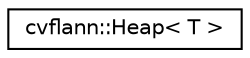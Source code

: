 digraph "Graphical Class Hierarchy"
{
 // LATEX_PDF_SIZE
  edge [fontname="Helvetica",fontsize="10",labelfontname="Helvetica",labelfontsize="10"];
  node [fontname="Helvetica",fontsize="10",shape=record];
  rankdir="LR";
  Node0 [label="cvflann::Heap\< T \>",height=0.2,width=0.4,color="black", fillcolor="white", style="filled",URL="$classcvflann_1_1_heap.html",tooltip=" "];
}
